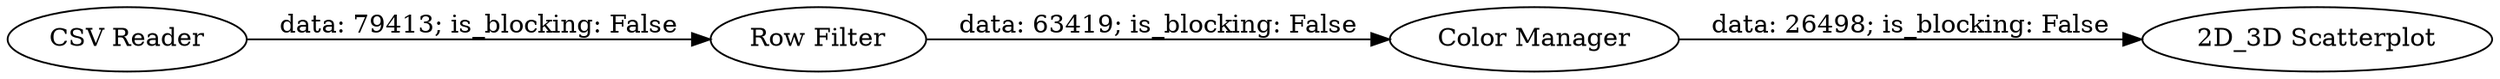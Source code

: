 digraph {
	"5494215038615484609_1" [label="CSV Reader"]
	"5494215038615484609_3" [label="Color Manager"]
	"5494215038615484609_4" [label="2D_3D Scatterplot"]
	"5494215038615484609_2" [label="Row Filter"]
	"5494215038615484609_1" -> "5494215038615484609_2" [label="data: 79413; is_blocking: False"]
	"5494215038615484609_3" -> "5494215038615484609_4" [label="data: 26498; is_blocking: False"]
	"5494215038615484609_2" -> "5494215038615484609_3" [label="data: 63419; is_blocking: False"]
	rankdir=LR
}
